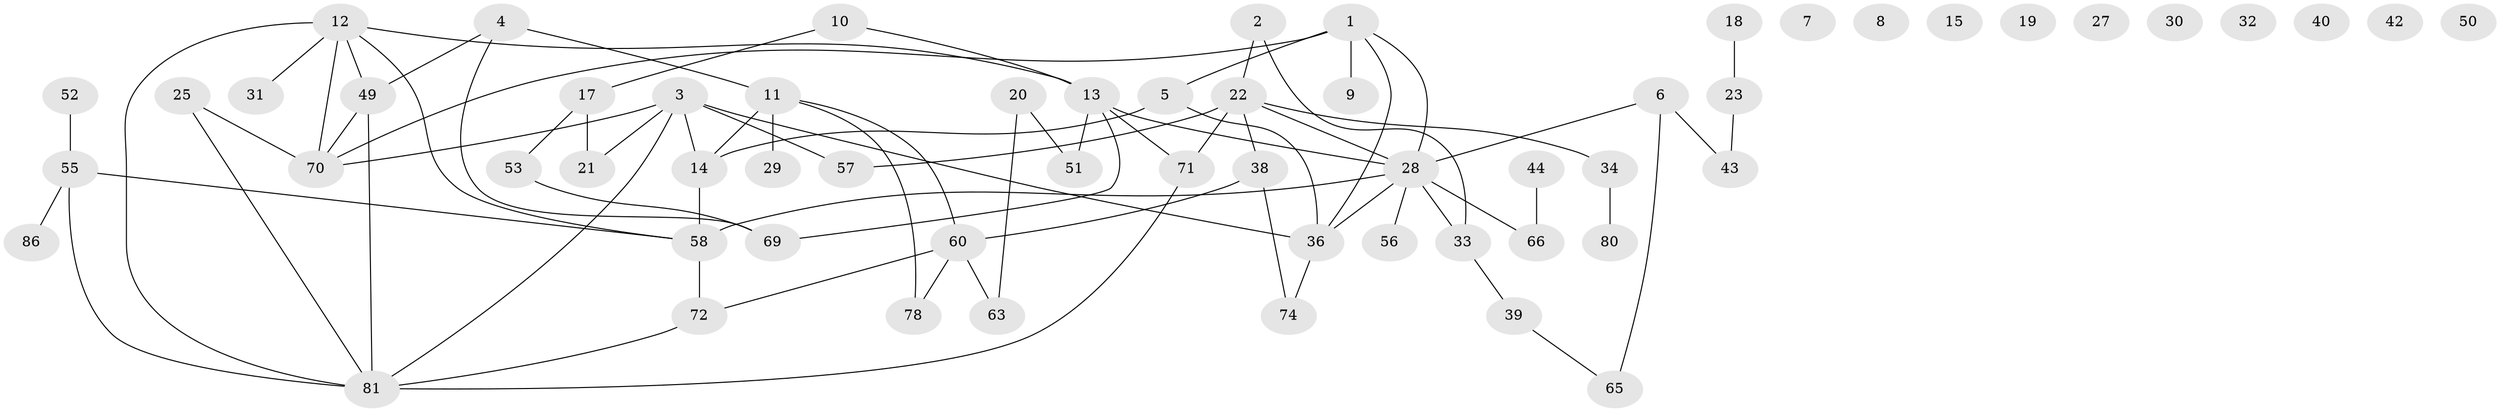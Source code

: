 // Generated by graph-tools (version 1.1) at 2025/23/03/03/25 07:23:24]
// undirected, 60 vertices, 76 edges
graph export_dot {
graph [start="1"]
  node [color=gray90,style=filled];
  1 [super="+54"];
  2;
  3 [super="+16"];
  4;
  5 [super="+68"];
  6 [super="+26"];
  7;
  8;
  9 [super="+24"];
  10 [super="+35"];
  11 [super="+77"];
  12 [super="+61"];
  13 [super="+48"];
  14 [super="+47"];
  15;
  17 [super="+46"];
  18;
  19;
  20 [super="+37"];
  21;
  22 [super="+83"];
  23 [super="+79"];
  25;
  27;
  28 [super="+45"];
  29;
  30;
  31;
  32;
  33 [super="+67"];
  34 [super="+75"];
  36 [super="+41"];
  38;
  39 [super="+85"];
  40;
  42;
  43 [super="+73"];
  44;
  49 [super="+64"];
  50;
  51;
  52;
  53;
  55 [super="+59"];
  56;
  57;
  58 [super="+62"];
  60 [super="+82"];
  63;
  65;
  66;
  69;
  70 [super="+76"];
  71;
  72;
  74;
  78;
  80;
  81 [super="+84"];
  86;
  1 -- 36;
  1 -- 5;
  1 -- 70;
  1 -- 9;
  1 -- 28;
  2 -- 22;
  2 -- 33;
  3 -- 36;
  3 -- 21;
  3 -- 57;
  3 -- 14;
  3 -- 70;
  3 -- 81;
  4 -- 11;
  4 -- 69;
  4 -- 49;
  5 -- 36;
  5 -- 14;
  6 -- 28;
  6 -- 65;
  6 -- 43;
  10 -- 13;
  10 -- 17;
  11 -- 78;
  11 -- 60;
  11 -- 29;
  11 -- 14;
  12 -- 58;
  12 -- 49;
  12 -- 81;
  12 -- 70;
  12 -- 13;
  12 -- 31;
  13 -- 51;
  13 -- 69;
  13 -- 71;
  13 -- 28;
  14 -- 58;
  17 -- 53;
  17 -- 21;
  18 -- 23;
  20 -- 51;
  20 -- 63;
  22 -- 34;
  22 -- 57;
  22 -- 71;
  22 -- 38;
  22 -- 28;
  23 -- 43;
  25 -- 70;
  25 -- 81;
  28 -- 56;
  28 -- 58;
  28 -- 66;
  28 -- 33;
  28 -- 36;
  33 -- 39;
  34 -- 80;
  36 -- 74;
  38 -- 74;
  38 -- 60;
  39 -- 65;
  44 -- 66;
  49 -- 70;
  49 -- 81;
  52 -- 55;
  53 -- 69;
  55 -- 81;
  55 -- 86;
  55 -- 58;
  58 -- 72;
  60 -- 72;
  60 -- 78;
  60 -- 63;
  71 -- 81;
  72 -- 81;
}
